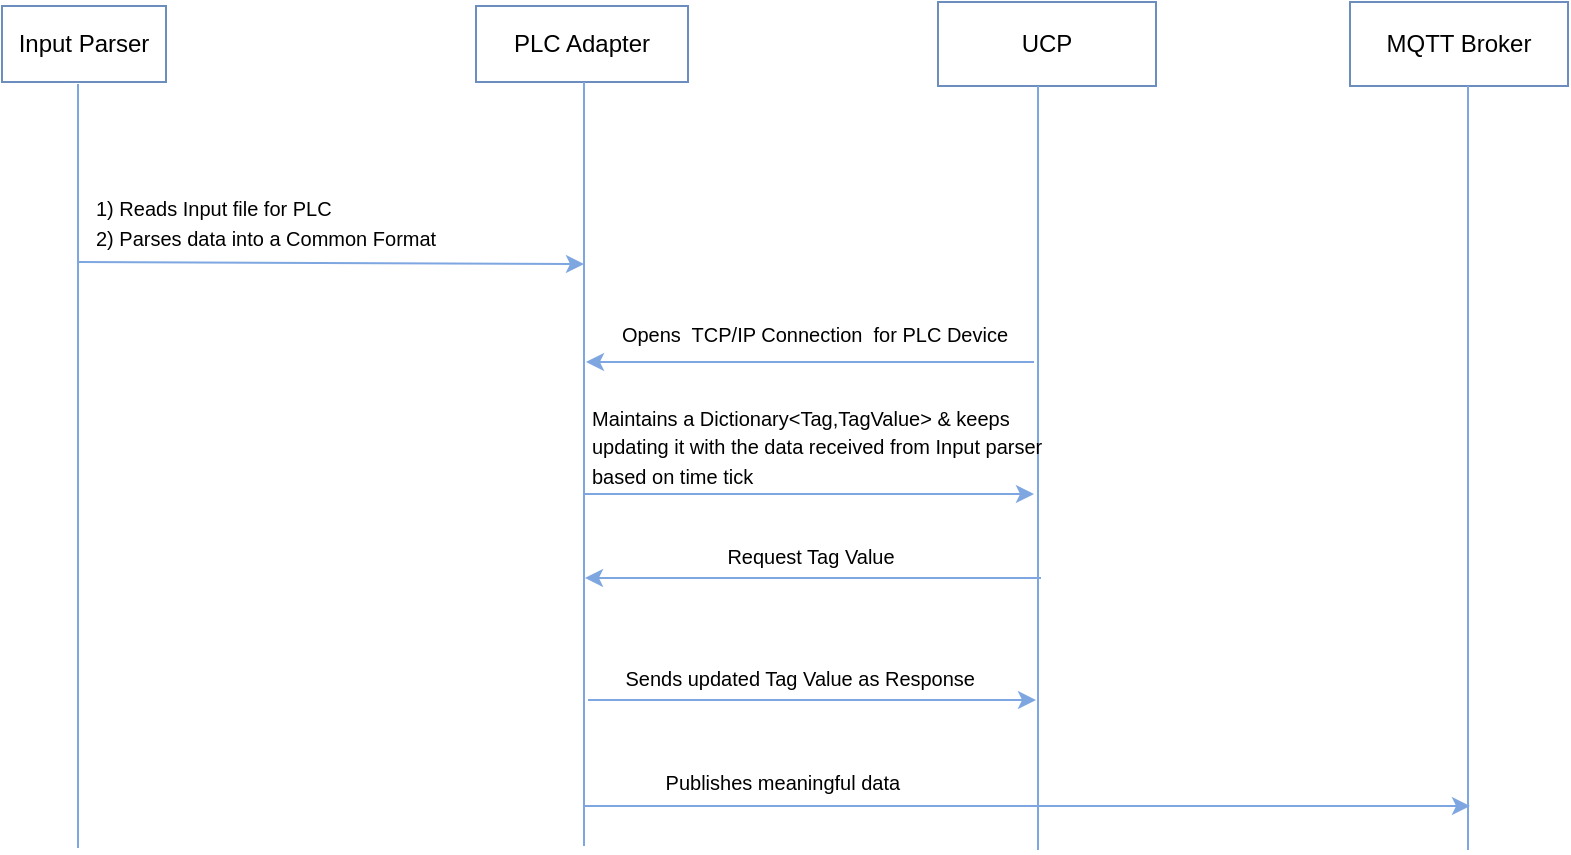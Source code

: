 <mxfile version="13.4.1" type="github">
  <diagram id="qQgpVs0kOKDX7Zg4RqfS" name="Page-1">
    <mxGraphModel dx="1021" dy="459" grid="0" gridSize="10" guides="1" tooltips="1" connect="1" arrows="1" fold="1" page="1" pageScale="1" pageWidth="850" pageHeight="1100" math="0" shadow="0">
      <root>
        <mxCell id="0" />
        <mxCell id="1" parent="0" />
        <mxCell id="f6cK0JqAyUmQZV_hREii-1" value="Input Parser" style="rounded=0;whiteSpace=wrap;html=1;fillColor=none;strokeColor=#6c8ebf;" parent="1" vertex="1">
          <mxGeometry x="20" y="20" width="82" height="38" as="geometry" />
        </mxCell>
        <mxCell id="f6cK0JqAyUmQZV_hREii-3" value="PLC Adapter" style="rounded=0;whiteSpace=wrap;html=1;fillColor=none;strokeColor=#6c8ebf;" parent="1" vertex="1">
          <mxGeometry x="257" y="20" width="106" height="38" as="geometry" />
        </mxCell>
        <mxCell id="f6cK0JqAyUmQZV_hREii-4" value="UCP" style="rounded=0;whiteSpace=wrap;html=1;fillColor=none;strokeColor=#6c8ebf;" parent="1" vertex="1">
          <mxGeometry x="488" y="18" width="109" height="42" as="geometry" />
        </mxCell>
        <mxCell id="f6cK0JqAyUmQZV_hREii-5" value="" style="endArrow=none;html=1;strokeColor=#7EA6E0;" parent="1" edge="1">
          <mxGeometry width="50" height="50" relative="1" as="geometry">
            <mxPoint x="58" y="441" as="sourcePoint" />
            <mxPoint x="58" y="59" as="targetPoint" />
          </mxGeometry>
        </mxCell>
        <mxCell id="f6cK0JqAyUmQZV_hREii-16" value="" style="endArrow=none;html=1;fontStyle=1;strokeColor=#7EA6E0;" parent="1" edge="1">
          <mxGeometry width="50" height="50" relative="1" as="geometry">
            <mxPoint x="311" y="440" as="sourcePoint" />
            <mxPoint x="311" y="58" as="targetPoint" />
          </mxGeometry>
        </mxCell>
        <mxCell id="f6cK0JqAyUmQZV_hREii-18" value="" style="endArrow=classic;html=1;strokeColor=#7EA6E0;" parent="1" edge="1">
          <mxGeometry width="50" height="50" relative="1" as="geometry">
            <mxPoint x="536" y="198" as="sourcePoint" />
            <mxPoint x="312" y="198" as="targetPoint" />
          </mxGeometry>
        </mxCell>
        <mxCell id="f6cK0JqAyUmQZV_hREii-19" value="&lt;font&gt;&lt;font style=&quot;font-size: 10px&quot;&gt;Opens&amp;nbsp; TCP/IP Connection&amp;nbsp; for PLC Device&lt;/font&gt;&lt;br&gt;&lt;/font&gt;" style="text;html=1;align=center;verticalAlign=middle;resizable=0;points=[];autosize=1;" parent="1" vertex="1">
          <mxGeometry x="324" y="175" width="203" height="18" as="geometry" />
        </mxCell>
        <mxCell id="f6cK0JqAyUmQZV_hREii-20" value="" style="endArrow=none;html=1;fontStyle=1;strokeColor=#7EA6E0;" parent="1" edge="1">
          <mxGeometry width="50" height="50" relative="1" as="geometry">
            <mxPoint x="538" y="442" as="sourcePoint" />
            <mxPoint x="538" y="60" as="targetPoint" />
          </mxGeometry>
        </mxCell>
        <mxCell id="f6cK0JqAyUmQZV_hREii-23" value="" style="endArrow=classic;html=1;strokeColor=#7EA6E0;" parent="1" edge="1">
          <mxGeometry width="50" height="50" relative="1" as="geometry">
            <mxPoint x="539.5" y="306" as="sourcePoint" />
            <mxPoint x="311.5" y="306" as="targetPoint" />
          </mxGeometry>
        </mxCell>
        <mxCell id="f6cK0JqAyUmQZV_hREii-24" value="&lt;font style=&quot;font-size: 10px&quot;&gt;Request Tag Value&lt;/font&gt;" style="text;html=1;align=center;verticalAlign=middle;resizable=0;points=[];autosize=1;" parent="1" vertex="1">
          <mxGeometry x="377" y="286" width="93" height="18" as="geometry" />
        </mxCell>
        <mxCell id="f6cK0JqAyUmQZV_hREii-28" value="" style="endArrow=classic;html=1;strokeColor=#7EA6E0;" parent="1" edge="1">
          <mxGeometry width="50" height="50" relative="1" as="geometry">
            <mxPoint x="313" y="367" as="sourcePoint" />
            <mxPoint x="537" y="367" as="targetPoint" />
          </mxGeometry>
        </mxCell>
        <mxCell id="f6cK0JqAyUmQZV_hREii-29" value="&lt;font style=&quot;font-size: 10px&quot;&gt;Sends updated Tag Value as Response&amp;nbsp;&lt;/font&gt;" style="text;html=1;align=center;verticalAlign=middle;resizable=0;points=[];autosize=1;" parent="1" vertex="1">
          <mxGeometry x="326.5" y="347" width="187" height="18" as="geometry" />
        </mxCell>
        <mxCell id="iMpnR6omuqFQmsx1uf6G-1" value="MQTT Broker" style="rounded=0;whiteSpace=wrap;html=1;fillColor=none;strokeColor=#6c8ebf;" parent="1" vertex="1">
          <mxGeometry x="694" y="18" width="109" height="42" as="geometry" />
        </mxCell>
        <mxCell id="iMpnR6omuqFQmsx1uf6G-2" value="" style="endArrow=none;html=1;fontStyle=1;strokeColor=#7EA6E0;" parent="1" edge="1">
          <mxGeometry width="50" height="50" relative="1" as="geometry">
            <mxPoint x="753" y="442" as="sourcePoint" />
            <mxPoint x="753" y="60" as="targetPoint" />
          </mxGeometry>
        </mxCell>
        <mxCell id="ZiHUxecsQtzxcW_elMhK-1" value="" style="endArrow=classic;html=1;strokeColor=#7EA6E0;" edge="1" parent="1">
          <mxGeometry width="50" height="50" relative="1" as="geometry">
            <mxPoint x="311" y="420" as="sourcePoint" />
            <mxPoint x="754" y="420" as="targetPoint" />
          </mxGeometry>
        </mxCell>
        <mxCell id="ZiHUxecsQtzxcW_elMhK-2" value="" style="endArrow=classic;html=1;strokeColor=#7EA6E0;" edge="1" parent="1">
          <mxGeometry width="50" height="50" relative="1" as="geometry">
            <mxPoint x="58" y="148" as="sourcePoint" />
            <mxPoint x="311" y="149" as="targetPoint" />
          </mxGeometry>
        </mxCell>
        <mxCell id="ZiHUxecsQtzxcW_elMhK-3" value="&lt;font style=&quot;font-size: 10px&quot;&gt;1) Reads Input file for PLC&amp;nbsp; &amp;nbsp; &amp;nbsp; &amp;nbsp; &amp;nbsp; &amp;nbsp; &amp;nbsp; &amp;nbsp; &amp;nbsp; &amp;nbsp; &amp;nbsp; &amp;nbsp; &amp;nbsp; &amp;nbsp; &amp;nbsp; &amp;nbsp; &amp;nbsp;&lt;br&gt;2) Parses data into a Common Format&amp;nbsp;&lt;/font&gt;" style="text;html=1;align=left;verticalAlign=middle;resizable=0;points=[];autosize=1;" vertex="1" parent="1">
          <mxGeometry x="65" y="112" width="219" height="32" as="geometry" />
        </mxCell>
        <mxCell id="ZiHUxecsQtzxcW_elMhK-7" value="" style="endArrow=classic;html=1;strokeColor=#7EA6E0;" edge="1" parent="1">
          <mxGeometry width="50" height="50" relative="1" as="geometry">
            <mxPoint x="311.5" y="264" as="sourcePoint" />
            <mxPoint x="536" y="264" as="targetPoint" />
            <Array as="points">
              <mxPoint x="407.5" y="264" />
            </Array>
          </mxGeometry>
        </mxCell>
        <mxCell id="ZiHUxecsQtzxcW_elMhK-8" value="&lt;font style=&quot;font-size: 10px&quot;&gt;Maintains a &lt;font&gt;Dictionary&lt;/font&gt;&amp;lt;Tag,TagValue&amp;gt; &amp;amp; keeps &lt;br&gt;updating it with the data received from Input parser&lt;br&gt;based on time tick&lt;/font&gt;" style="text;html=1;align=left;verticalAlign=middle;resizable=0;points=[];autosize=1;" vertex="1" parent="1">
          <mxGeometry x="313" y="217" width="235" height="46" as="geometry" />
        </mxCell>
        <mxCell id="ZiHUxecsQtzxcW_elMhK-15" value="&lt;div style=&quot;text-align: justify&quot;&gt;&lt;span style=&quot;font-size: 10px&quot;&gt;&amp;nbsp;Publishes&amp;nbsp;&lt;/span&gt;&lt;span style=&quot;font-size: 10px&quot;&gt;meaningful data&amp;nbsp;&amp;nbsp;&lt;/span&gt;&lt;/div&gt;" style="text;html=1;align=left;verticalAlign=middle;resizable=0;points=[];autosize=1;" vertex="1" parent="1">
          <mxGeometry x="347" y="399" width="135" height="18" as="geometry" />
        </mxCell>
      </root>
    </mxGraphModel>
  </diagram>
</mxfile>
